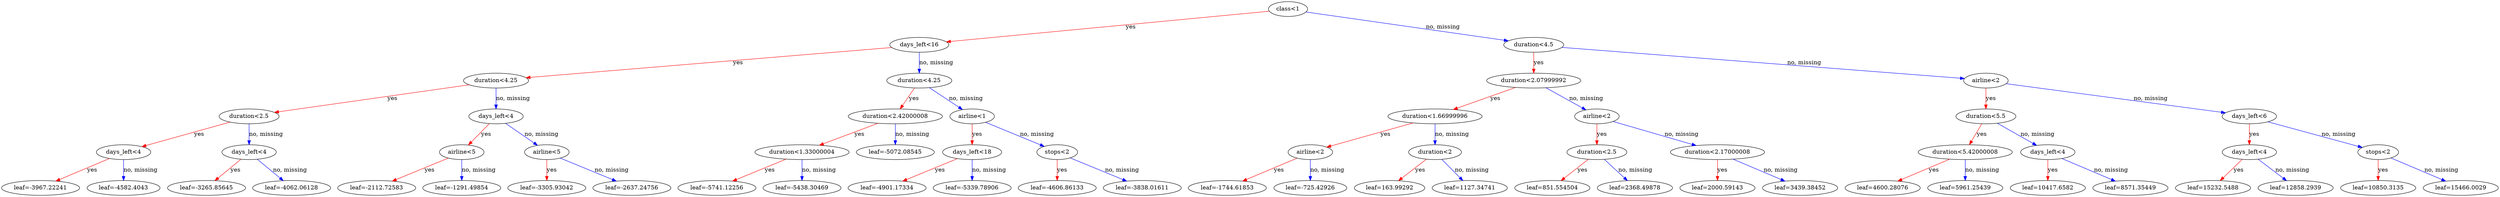 digraph {
    graph [ rankdir=TB ]

    0 [ label="class<1" ]
    0 -> 1 [label="yes" color="#FF0000"]
    0 -> 2 [label="no, missing" color="#0000FF"]

    1 [ label="days_left<16" ]
    1 -> 3 [label="yes" color="#FF0000"]
    1 -> 4 [label="no, missing" color="#0000FF"]

    3 [ label="duration<4.25" ]
    3 -> 7 [label="yes" color="#FF0000"]
    3 -> 8 [label="no, missing" color="#0000FF"]

    7 [ label="duration<2.5" ]
    7 -> 15 [label="yes" color="#FF0000"]
    7 -> 16 [label="no, missing" color="#0000FF"]

    15 [ label="days_left<4" ]
    15 -> 31 [label="yes" color="#FF0000"]
    15 -> 32 [label="no, missing" color="#0000FF"]

    31 [ label="leaf=-3967.22241" ]

    32 [ label="leaf=-4582.4043" ]

    16 [ label="days_left<4" ]
    16 -> 33 [label="yes" color="#FF0000"]
    16 -> 34 [label="no, missing" color="#0000FF"]

    33 [ label="leaf=-3265.85645" ]

    34 [ label="leaf=-4062.06128" ]

    8 [ label="days_left<4" ]
    8 -> 17 [label="yes" color="#FF0000"]
    8 -> 18 [label="no, missing" color="#0000FF"]

    17 [ label="airline<5" ]
    17 -> 35 [label="yes" color="#FF0000"]
    17 -> 36 [label="no, missing" color="#0000FF"]

    35 [ label="leaf=-2112.72583" ]

    36 [ label="leaf=-1291.49854" ]

    18 [ label="airline<5" ]
    18 -> 37 [label="yes" color="#FF0000"]
    18 -> 38 [label="no, missing" color="#0000FF"]

    37 [ label="leaf=-3305.93042" ]

    38 [ label="leaf=-2637.24756" ]

    4 [ label="duration<4.25" ]
    4 -> 9 [label="yes" color="#FF0000"]
    4 -> 10 [label="no, missing" color="#0000FF"]

    9 [ label="duration<2.42000008" ]
    9 -> 19 [label="yes" color="#FF0000"]
    9 -> 20 [label="no, missing" color="#0000FF"]

    19 [ label="duration<1.33000004" ]
    19 -> 39 [label="yes" color="#FF0000"]
    19 -> 40 [label="no, missing" color="#0000FF"]

    39 [ label="leaf=-5741.12256" ]

    40 [ label="leaf=-5438.30469" ]

    20 [ label="leaf=-5072.08545" ]

    10 [ label="airline<1" ]
    10 -> 21 [label="yes" color="#FF0000"]
    10 -> 22 [label="no, missing" color="#0000FF"]

    21 [ label="days_left<18" ]
    21 -> 41 [label="yes" color="#FF0000"]
    21 -> 42 [label="no, missing" color="#0000FF"]

    41 [ label="leaf=-4901.17334" ]

    42 [ label="leaf=-5339.78906" ]

    22 [ label="stops<2" ]
    22 -> 43 [label="yes" color="#FF0000"]
    22 -> 44 [label="no, missing" color="#0000FF"]

    43 [ label="leaf=-4606.86133" ]

    44 [ label="leaf=-3838.01611" ]

    2 [ label="duration<4.5" ]
    2 -> 5 [label="yes" color="#FF0000"]
    2 -> 6 [label="no, missing" color="#0000FF"]

    5 [ label="duration<2.07999992" ]
    5 -> 11 [label="yes" color="#FF0000"]
    5 -> 12 [label="no, missing" color="#0000FF"]

    11 [ label="duration<1.66999996" ]
    11 -> 23 [label="yes" color="#FF0000"]
    11 -> 24 [label="no, missing" color="#0000FF"]

    23 [ label="airline<2" ]
    23 -> 45 [label="yes" color="#FF0000"]
    23 -> 46 [label="no, missing" color="#0000FF"]

    45 [ label="leaf=-1744.61853" ]

    46 [ label="leaf=-725.42926" ]

    24 [ label="duration<2" ]
    24 -> 47 [label="yes" color="#FF0000"]
    24 -> 48 [label="no, missing" color="#0000FF"]

    47 [ label="leaf=163.99292" ]

    48 [ label="leaf=1127.34741" ]

    12 [ label="airline<2" ]
    12 -> 25 [label="yes" color="#FF0000"]
    12 -> 26 [label="no, missing" color="#0000FF"]

    25 [ label="duration<2.5" ]
    25 -> 49 [label="yes" color="#FF0000"]
    25 -> 50 [label="no, missing" color="#0000FF"]

    49 [ label="leaf=851.554504" ]

    50 [ label="leaf=2368.49878" ]

    26 [ label="duration<2.17000008" ]
    26 -> 51 [label="yes" color="#FF0000"]
    26 -> 52 [label="no, missing" color="#0000FF"]

    51 [ label="leaf=2000.59143" ]

    52 [ label="leaf=3439.38452" ]

    6 [ label="airline<2" ]
    6 -> 13 [label="yes" color="#FF0000"]
    6 -> 14 [label="no, missing" color="#0000FF"]

    13 [ label="duration<5.5" ]
    13 -> 27 [label="yes" color="#FF0000"]
    13 -> 28 [label="no, missing" color="#0000FF"]

    27 [ label="duration<5.42000008" ]
    27 -> 53 [label="yes" color="#FF0000"]
    27 -> 54 [label="no, missing" color="#0000FF"]

    53 [ label="leaf=4600.28076" ]

    54 [ label="leaf=5961.25439" ]

    28 [ label="days_left<4" ]
    28 -> 55 [label="yes" color="#FF0000"]
    28 -> 56 [label="no, missing" color="#0000FF"]

    55 [ label="leaf=10417.6582" ]

    56 [ label="leaf=8571.35449" ]

    14 [ label="days_left<6" ]
    14 -> 29 [label="yes" color="#FF0000"]
    14 -> 30 [label="no, missing" color="#0000FF"]

    29 [ label="days_left<4" ]
    29 -> 57 [label="yes" color="#FF0000"]
    29 -> 58 [label="no, missing" color="#0000FF"]

    57 [ label="leaf=15232.5488" ]

    58 [ label="leaf=12858.2939" ]

    30 [ label="stops<2" ]
    30 -> 59 [label="yes" color="#FF0000"]
    30 -> 60 [label="no, missing" color="#0000FF"]

    59 [ label="leaf=10850.3135" ]

    60 [ label="leaf=15466.0029" ]
}
